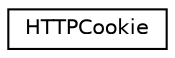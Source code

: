 digraph "Graphical Class Hierarchy"
{
 // LATEX_PDF_SIZE
  edge [fontname="Helvetica",fontsize="10",labelfontname="Helvetica",labelfontsize="10"];
  node [fontname="Helvetica",fontsize="10",shape=record];
  rankdir="LR";
  Node0 [label="HTTPCookie",height=0.2,width=0.4,color="black", fillcolor="white", style="filled",URL="$classHTTPCookie.html",tooltip="Represents an HTTP Cookie with an integer key and a timestamp."];
}
